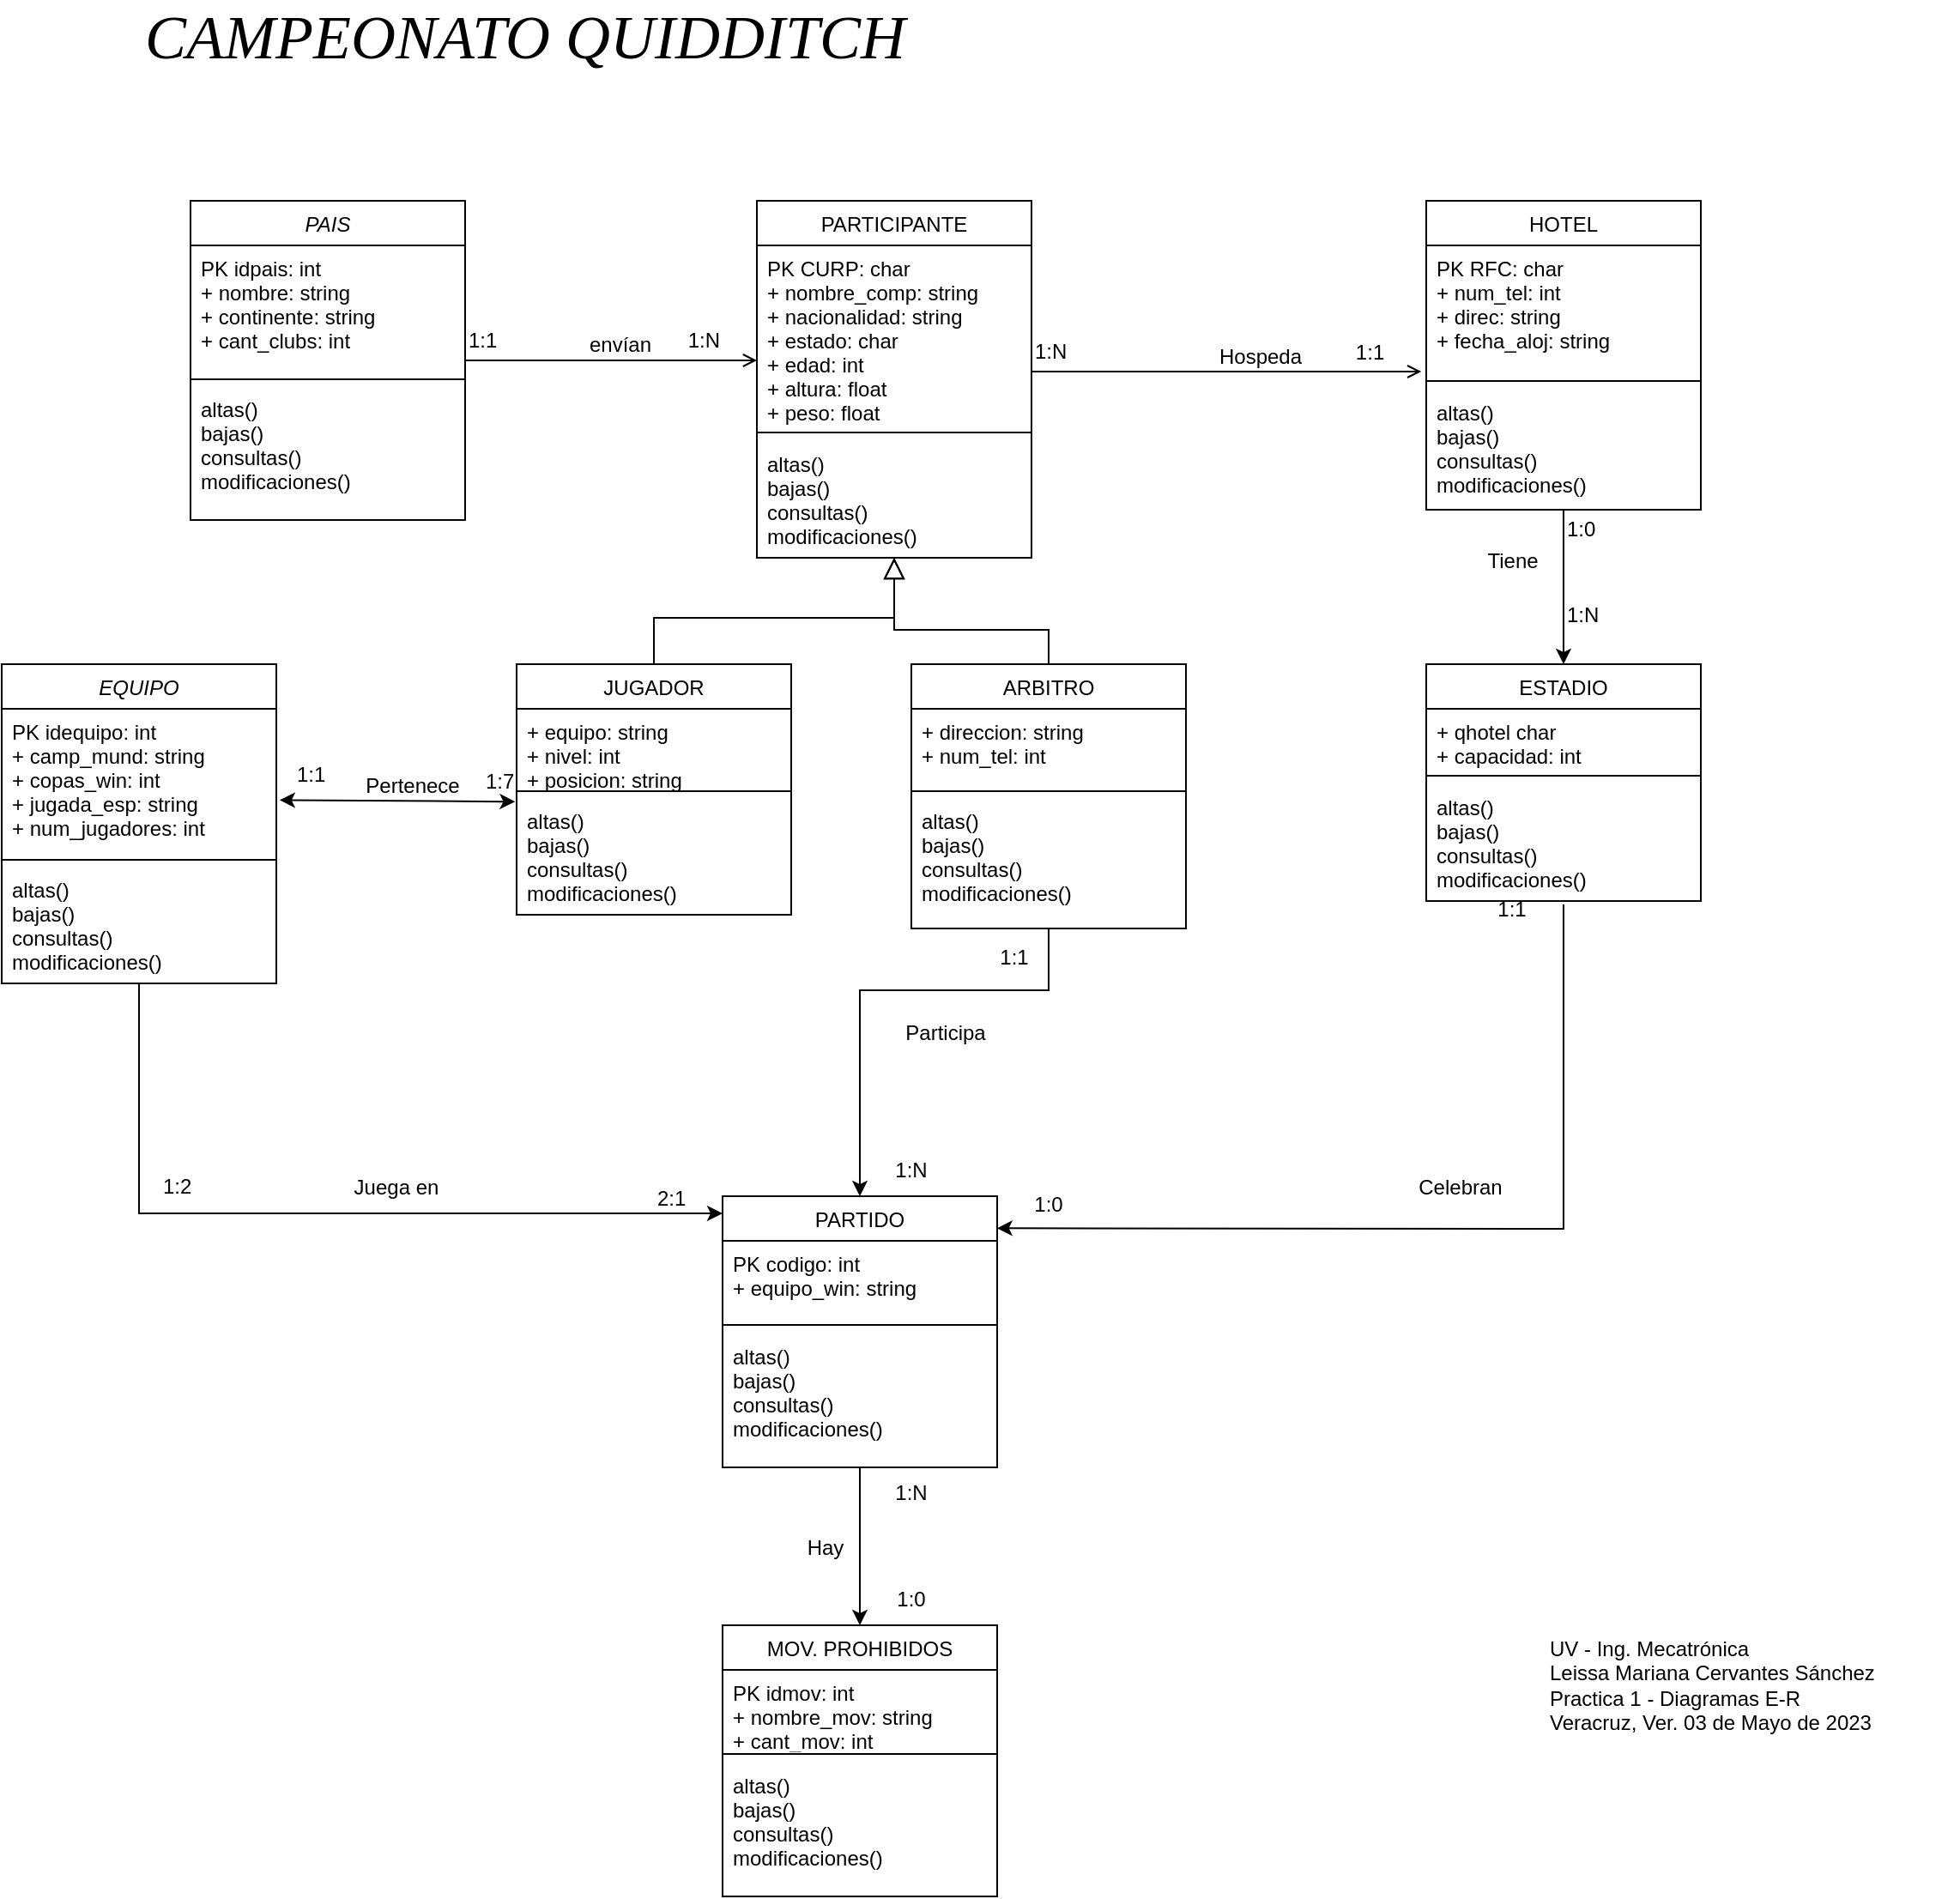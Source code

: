<mxfile version="20.8.16" type="device"><diagram id="C5RBs43oDa-KdzZeNtuy" name="Page-1"><mxGraphModel dx="1573" dy="936" grid="1" gridSize="10" guides="1" tooltips="1" connect="1" arrows="1" fold="1" page="1" pageScale="1" pageWidth="827" pageHeight="1169" math="0" shadow="0"><root><mxCell id="WIyWlLk6GJQsqaUBKTNV-0"/><mxCell id="WIyWlLk6GJQsqaUBKTNV-1" parent="WIyWlLk6GJQsqaUBKTNV-0"/><mxCell id="zkfFHV4jXpPFQw0GAbJ--0" value="PAIS" style="swimlane;fontStyle=2;align=center;verticalAlign=top;childLayout=stackLayout;horizontal=1;startSize=26;horizontalStack=0;resizeParent=1;resizeLast=0;collapsible=1;marginBottom=0;rounded=0;shadow=0;strokeWidth=1;" parent="WIyWlLk6GJQsqaUBKTNV-1" vertex="1"><mxGeometry x="440" y="160" width="160" height="186" as="geometry"><mxRectangle x="230" y="140" width="160" height="26" as="alternateBounds"/></mxGeometry></mxCell><mxCell id="zkfFHV4jXpPFQw0GAbJ--1" value="PK idpais: int&#10;+ nombre: string&#10;+ continente: string&#10;+ cant_clubs: int" style="text;align=left;verticalAlign=top;spacingLeft=4;spacingRight=4;overflow=hidden;rotatable=0;points=[[0,0.5],[1,0.5]];portConstraint=eastwest;" parent="zkfFHV4jXpPFQw0GAbJ--0" vertex="1"><mxGeometry y="26" width="160" height="74" as="geometry"/></mxCell><mxCell id="zkfFHV4jXpPFQw0GAbJ--4" value="" style="line;html=1;strokeWidth=1;align=left;verticalAlign=middle;spacingTop=-1;spacingLeft=3;spacingRight=3;rotatable=0;labelPosition=right;points=[];portConstraint=eastwest;" parent="zkfFHV4jXpPFQw0GAbJ--0" vertex="1"><mxGeometry y="100" width="160" height="8" as="geometry"/></mxCell><mxCell id="zkfFHV4jXpPFQw0GAbJ--5" value="altas()&#10;bajas()&#10;consultas()&#10;modificaciones()&#10;" style="text;align=left;verticalAlign=top;spacingLeft=4;spacingRight=4;overflow=hidden;rotatable=0;points=[[0,0.5],[1,0.5]];portConstraint=eastwest;" parent="zkfFHV4jXpPFQw0GAbJ--0" vertex="1"><mxGeometry y="108" width="160" height="68" as="geometry"/></mxCell><mxCell id="zkfFHV4jXpPFQw0GAbJ--6" value="ARBITRO" style="swimlane;fontStyle=0;align=center;verticalAlign=top;childLayout=stackLayout;horizontal=1;startSize=26;horizontalStack=0;resizeParent=1;resizeLast=0;collapsible=1;marginBottom=0;rounded=0;shadow=0;strokeWidth=1;" parent="WIyWlLk6GJQsqaUBKTNV-1" vertex="1"><mxGeometry x="860" y="430" width="160" height="154" as="geometry"><mxRectangle x="130" y="380" width="160" height="26" as="alternateBounds"/></mxGeometry></mxCell><mxCell id="zkfFHV4jXpPFQw0GAbJ--7" value="+ direccion: string&#10;+ num_tel: int" style="text;align=left;verticalAlign=top;spacingLeft=4;spacingRight=4;overflow=hidden;rotatable=0;points=[[0,0.5],[1,0.5]];portConstraint=eastwest;" parent="zkfFHV4jXpPFQw0GAbJ--6" vertex="1"><mxGeometry y="26" width="160" height="44" as="geometry"/></mxCell><mxCell id="zkfFHV4jXpPFQw0GAbJ--9" value="" style="line;html=1;strokeWidth=1;align=left;verticalAlign=middle;spacingTop=-1;spacingLeft=3;spacingRight=3;rotatable=0;labelPosition=right;points=[];portConstraint=eastwest;" parent="zkfFHV4jXpPFQw0GAbJ--6" vertex="1"><mxGeometry y="70" width="160" height="8" as="geometry"/></mxCell><mxCell id="J_lBXQi0GogTn-Yg6KlP-18" value="altas()&#10;bajas()&#10;consultas()&#10;modificaciones()&#10;" style="text;align=left;verticalAlign=top;spacingLeft=4;spacingRight=4;overflow=hidden;rotatable=0;points=[[0,0.5],[1,0.5]];portConstraint=eastwest;" parent="zkfFHV4jXpPFQw0GAbJ--6" vertex="1"><mxGeometry y="78" width="160" height="68" as="geometry"/></mxCell><mxCell id="zkfFHV4jXpPFQw0GAbJ--12" value="" style="endArrow=block;endSize=10;endFill=0;shadow=0;strokeWidth=1;rounded=0;edgeStyle=elbowEdgeStyle;elbow=vertical;entryX=0.5;entryY=1;entryDx=0;entryDy=0;" parent="WIyWlLk6GJQsqaUBKTNV-1" source="zkfFHV4jXpPFQw0GAbJ--6" target="zkfFHV4jXpPFQw0GAbJ--17" edge="1"><mxGeometry width="160" relative="1" as="geometry"><mxPoint x="600" y="303" as="sourcePoint"/><mxPoint x="600" y="303" as="targetPoint"/><Array as="points"><mxPoint x="940" y="410"/></Array></mxGeometry></mxCell><mxCell id="zkfFHV4jXpPFQw0GAbJ--13" value="JUGADOR" style="swimlane;fontStyle=0;align=center;verticalAlign=top;childLayout=stackLayout;horizontal=1;startSize=26;horizontalStack=0;resizeParent=1;resizeLast=0;collapsible=1;marginBottom=0;rounded=0;shadow=0;strokeWidth=1;" parent="WIyWlLk6GJQsqaUBKTNV-1" vertex="1"><mxGeometry x="630" y="430" width="160" height="146" as="geometry"><mxRectangle x="340" y="380" width="170" height="26" as="alternateBounds"/></mxGeometry></mxCell><mxCell id="zkfFHV4jXpPFQw0GAbJ--14" value="+ equipo: string&#10;+ nivel: int&#10;+ posicion: string&#10;" style="text;align=left;verticalAlign=top;spacingLeft=4;spacingRight=4;overflow=hidden;rotatable=0;points=[[0,0.5],[1,0.5]];portConstraint=eastwest;" parent="zkfFHV4jXpPFQw0GAbJ--13" vertex="1"><mxGeometry y="26" width="160" height="44" as="geometry"/></mxCell><mxCell id="zkfFHV4jXpPFQw0GAbJ--15" value="" style="line;html=1;strokeWidth=1;align=left;verticalAlign=middle;spacingTop=-1;spacingLeft=3;spacingRight=3;rotatable=0;labelPosition=right;points=[];portConstraint=eastwest;" parent="zkfFHV4jXpPFQw0GAbJ--13" vertex="1"><mxGeometry y="70" width="160" height="8" as="geometry"/></mxCell><mxCell id="J_lBXQi0GogTn-Yg6KlP-17" value="altas()&#10;bajas()&#10;consultas()&#10;modificaciones()&#10;" style="text;align=left;verticalAlign=top;spacingLeft=4;spacingRight=4;overflow=hidden;rotatable=0;points=[[0,0.5],[1,0.5]];portConstraint=eastwest;" parent="zkfFHV4jXpPFQw0GAbJ--13" vertex="1"><mxGeometry y="78" width="160" height="68" as="geometry"/></mxCell><mxCell id="zkfFHV4jXpPFQw0GAbJ--16" value="" style="endArrow=block;endSize=10;endFill=0;shadow=0;strokeWidth=1;rounded=0;edgeStyle=elbowEdgeStyle;elbow=vertical;entryX=0.5;entryY=1;entryDx=0;entryDy=0;" parent="WIyWlLk6GJQsqaUBKTNV-1" source="zkfFHV4jXpPFQw0GAbJ--13" target="zkfFHV4jXpPFQw0GAbJ--17" edge="1"><mxGeometry width="160" relative="1" as="geometry"><mxPoint x="610" y="473" as="sourcePoint"/><mxPoint x="710" y="371" as="targetPoint"/><Array as="points"><mxPoint x="800" y="403"/></Array></mxGeometry></mxCell><mxCell id="zkfFHV4jXpPFQw0GAbJ--17" value="PARTICIPANTE" style="swimlane;fontStyle=0;align=center;verticalAlign=top;childLayout=stackLayout;horizontal=1;startSize=26;horizontalStack=0;resizeParent=1;resizeLast=0;collapsible=1;marginBottom=0;rounded=0;shadow=0;strokeWidth=1;" parent="WIyWlLk6GJQsqaUBKTNV-1" vertex="1"><mxGeometry x="770" y="160" width="160" height="208" as="geometry"><mxRectangle x="550" y="140" width="160" height="26" as="alternateBounds"/></mxGeometry></mxCell><mxCell id="zkfFHV4jXpPFQw0GAbJ--18" value="PK CURP: char&#10;+ nombre_comp: string&#10;+ nacionalidad: string&#10;+ estado: char&#10;+ edad: int&#10;+ altura: float&#10;+ peso: float" style="text;align=left;verticalAlign=top;spacingLeft=4;spacingRight=4;overflow=hidden;rotatable=0;points=[[0,0.5],[1,0.5]];portConstraint=eastwest;" parent="zkfFHV4jXpPFQw0GAbJ--17" vertex="1"><mxGeometry y="26" width="160" height="104" as="geometry"/></mxCell><mxCell id="zkfFHV4jXpPFQw0GAbJ--23" value="" style="line;html=1;strokeWidth=1;align=left;verticalAlign=middle;spacingTop=-1;spacingLeft=3;spacingRight=3;rotatable=0;labelPosition=right;points=[];portConstraint=eastwest;" parent="zkfFHV4jXpPFQw0GAbJ--17" vertex="1"><mxGeometry y="130" width="160" height="10" as="geometry"/></mxCell><mxCell id="J_lBXQi0GogTn-Yg6KlP-0" value="altas()&#10;bajas()&#10;consultas()&#10;modificaciones()&#10;" style="text;align=left;verticalAlign=top;spacingLeft=4;spacingRight=4;overflow=hidden;rotatable=0;points=[[0,0.5],[1,0.5]];portConstraint=eastwest;" parent="zkfFHV4jXpPFQw0GAbJ--17" vertex="1"><mxGeometry y="140" width="160" height="68" as="geometry"/></mxCell><mxCell id="zkfFHV4jXpPFQw0GAbJ--26" value="" style="endArrow=open;shadow=0;strokeWidth=1;rounded=0;endFill=1;edgeStyle=elbowEdgeStyle;elbow=vertical;" parent="WIyWlLk6GJQsqaUBKTNV-1" source="zkfFHV4jXpPFQw0GAbJ--0" target="zkfFHV4jXpPFQw0GAbJ--17" edge="1"><mxGeometry x="0.5" y="41" relative="1" as="geometry"><mxPoint x="780" y="292" as="sourcePoint"/><mxPoint x="940" y="292" as="targetPoint"/><mxPoint x="-40" y="32" as="offset"/></mxGeometry></mxCell><mxCell id="zkfFHV4jXpPFQw0GAbJ--27" value="1:1" style="resizable=0;align=left;verticalAlign=bottom;labelBackgroundColor=none;fontSize=12;" parent="zkfFHV4jXpPFQw0GAbJ--26" connectable="0" vertex="1"><mxGeometry x="-1" relative="1" as="geometry"><mxPoint y="-3" as="offset"/></mxGeometry></mxCell><mxCell id="zkfFHV4jXpPFQw0GAbJ--28" value="1:N" style="resizable=0;align=right;verticalAlign=bottom;labelBackgroundColor=none;fontSize=12;" parent="zkfFHV4jXpPFQw0GAbJ--26" connectable="0" vertex="1"><mxGeometry x="1" relative="1" as="geometry"><mxPoint x="-20" y="-3" as="offset"/></mxGeometry></mxCell><mxCell id="zkfFHV4jXpPFQw0GAbJ--29" value="envían" style="text;html=1;resizable=0;points=[];;align=center;verticalAlign=middle;labelBackgroundColor=none;rounded=0;shadow=0;strokeWidth=1;fontSize=12;" parent="zkfFHV4jXpPFQw0GAbJ--26" vertex="1" connectable="0"><mxGeometry x="0.5" y="49" relative="1" as="geometry"><mxPoint x="-38" y="40" as="offset"/></mxGeometry></mxCell><mxCell id="J_lBXQi0GogTn-Yg6KlP-1" value="" style="endArrow=open;shadow=0;strokeWidth=1;rounded=0;endFill=1;edgeStyle=elbowEdgeStyle;elbow=vertical;entryX=-0.018;entryY=0.998;entryDx=0;entryDy=0;entryPerimeter=0;" parent="WIyWlLk6GJQsqaUBKTNV-1" target="J_lBXQi0GogTn-Yg6KlP-6" edge="1"><mxGeometry x="0.5" y="41" relative="1" as="geometry"><mxPoint x="930" y="259.549" as="sourcePoint"/><mxPoint x="1100" y="259.549" as="targetPoint"/><mxPoint x="-40" y="32" as="offset"/></mxGeometry></mxCell><mxCell id="J_lBXQi0GogTn-Yg6KlP-2" value="1:N" style="resizable=0;align=left;verticalAlign=bottom;labelBackgroundColor=none;fontSize=12;" parent="J_lBXQi0GogTn-Yg6KlP-1" connectable="0" vertex="1"><mxGeometry x="-1" relative="1" as="geometry"><mxPoint y="-3" as="offset"/></mxGeometry></mxCell><mxCell id="J_lBXQi0GogTn-Yg6KlP-3" value="1:1" style="resizable=0;align=right;verticalAlign=bottom;labelBackgroundColor=none;fontSize=12;" parent="J_lBXQi0GogTn-Yg6KlP-1" connectable="0" vertex="1"><mxGeometry x="1" relative="1" as="geometry"><mxPoint x="-20" y="-3" as="offset"/></mxGeometry></mxCell><mxCell id="J_lBXQi0GogTn-Yg6KlP-4" value="Hospeda" style="text;html=1;resizable=0;points=[];;align=center;verticalAlign=middle;labelBackgroundColor=none;rounded=0;shadow=0;strokeWidth=1;fontSize=12;" parent="J_lBXQi0GogTn-Yg6KlP-1" vertex="1" connectable="0"><mxGeometry x="0.5" y="49" relative="1" as="geometry"><mxPoint x="-38" y="40" as="offset"/></mxGeometry></mxCell><mxCell id="J_lBXQi0GogTn-Yg6KlP-13" value="" style="edgeStyle=orthogonalEdgeStyle;rounded=0;orthogonalLoop=1;jettySize=auto;html=1;entryX=0.5;entryY=0;entryDx=0;entryDy=0;" parent="WIyWlLk6GJQsqaUBKTNV-1" source="J_lBXQi0GogTn-Yg6KlP-5" target="J_lBXQi0GogTn-Yg6KlP-9" edge="1"><mxGeometry relative="1" as="geometry"/></mxCell><mxCell id="J_lBXQi0GogTn-Yg6KlP-5" value="HOTEL" style="swimlane;fontStyle=0;align=center;verticalAlign=top;childLayout=stackLayout;horizontal=1;startSize=26;horizontalStack=0;resizeParent=1;resizeLast=0;collapsible=1;marginBottom=0;rounded=0;shadow=0;strokeWidth=1;" parent="WIyWlLk6GJQsqaUBKTNV-1" vertex="1"><mxGeometry x="1160" y="160" width="160" height="180" as="geometry"><mxRectangle x="550" y="140" width="160" height="26" as="alternateBounds"/></mxGeometry></mxCell><mxCell id="J_lBXQi0GogTn-Yg6KlP-6" value="PK RFC: char&#10;+ num_tel: int&#10;+ direc: string&#10;+ fecha_aloj: string" style="text;align=left;verticalAlign=top;spacingLeft=4;spacingRight=4;overflow=hidden;rotatable=0;points=[[0,0.5],[1,0.5]];portConstraint=eastwest;" parent="J_lBXQi0GogTn-Yg6KlP-5" vertex="1"><mxGeometry y="26" width="160" height="74" as="geometry"/></mxCell><mxCell id="J_lBXQi0GogTn-Yg6KlP-7" value="" style="line;html=1;strokeWidth=1;align=left;verticalAlign=middle;spacingTop=-1;spacingLeft=3;spacingRight=3;rotatable=0;labelPosition=right;points=[];portConstraint=eastwest;" parent="J_lBXQi0GogTn-Yg6KlP-5" vertex="1"><mxGeometry y="100" width="160" height="10" as="geometry"/></mxCell><mxCell id="J_lBXQi0GogTn-Yg6KlP-8" value="altas()&#10;bajas()&#10;consultas()&#10;modificaciones()&#10;" style="text;align=left;verticalAlign=top;spacingLeft=4;spacingRight=4;overflow=hidden;rotatable=0;points=[[0,0.5],[1,0.5]];portConstraint=eastwest;" parent="J_lBXQi0GogTn-Yg6KlP-5" vertex="1"><mxGeometry y="110" width="160" height="68" as="geometry"/></mxCell><mxCell id="J_lBXQi0GogTn-Yg6KlP-9" value="ESTADIO" style="swimlane;fontStyle=0;align=center;verticalAlign=top;childLayout=stackLayout;horizontal=1;startSize=26;horizontalStack=0;resizeParent=1;resizeLast=0;collapsible=1;marginBottom=0;rounded=0;shadow=0;strokeWidth=1;" parent="WIyWlLk6GJQsqaUBKTNV-1" vertex="1"><mxGeometry x="1160" y="430" width="160" height="138" as="geometry"><mxRectangle x="550" y="140" width="160" height="26" as="alternateBounds"/></mxGeometry></mxCell><mxCell id="J_lBXQi0GogTn-Yg6KlP-10" value="+ qhotel char&#10;+ capacidad: int" style="text;align=left;verticalAlign=top;spacingLeft=4;spacingRight=4;overflow=hidden;rotatable=0;points=[[0,0.5],[1,0.5]];portConstraint=eastwest;" parent="J_lBXQi0GogTn-Yg6KlP-9" vertex="1"><mxGeometry y="26" width="160" height="34" as="geometry"/></mxCell><mxCell id="J_lBXQi0GogTn-Yg6KlP-11" value="" style="line;html=1;strokeWidth=1;align=left;verticalAlign=middle;spacingTop=-1;spacingLeft=3;spacingRight=3;rotatable=0;labelPosition=right;points=[];portConstraint=eastwest;" parent="J_lBXQi0GogTn-Yg6KlP-9" vertex="1"><mxGeometry y="60" width="160" height="10" as="geometry"/></mxCell><mxCell id="J_lBXQi0GogTn-Yg6KlP-12" value="altas()&#10;bajas()&#10;consultas()&#10;modificaciones()&#10;" style="text;align=left;verticalAlign=top;spacingLeft=4;spacingRight=4;overflow=hidden;rotatable=0;points=[[0,0.5],[1,0.5]];portConstraint=eastwest;" parent="J_lBXQi0GogTn-Yg6KlP-9" vertex="1"><mxGeometry y="70" width="160" height="68" as="geometry"/></mxCell><mxCell id="J_lBXQi0GogTn-Yg6KlP-14" value="1:0" style="resizable=0;align=left;verticalAlign=bottom;labelBackgroundColor=none;fontSize=12;" parent="WIyWlLk6GJQsqaUBKTNV-1" connectable="0" vertex="1"><mxGeometry x="1240.004" y="360.003" as="geometry"/></mxCell><mxCell id="J_lBXQi0GogTn-Yg6KlP-15" value="1:N" style="resizable=0;align=left;verticalAlign=bottom;labelBackgroundColor=none;fontSize=12;" parent="WIyWlLk6GJQsqaUBKTNV-1" connectable="0" vertex="1"><mxGeometry x="1240.004" y="410.003" as="geometry"/></mxCell><mxCell id="J_lBXQi0GogTn-Yg6KlP-16" value="Tiene" style="text;html=1;resizable=0;points=[];;align=center;verticalAlign=middle;labelBackgroundColor=none;rounded=0;shadow=0;strokeWidth=1;fontSize=12;" parent="WIyWlLk6GJQsqaUBKTNV-1" vertex="1" connectable="0"><mxGeometry x="1210.003" y="370.003" as="geometry"/></mxCell><mxCell id="J_lBXQi0GogTn-Yg6KlP-19" value="EQUIPO" style="swimlane;fontStyle=2;align=center;verticalAlign=top;childLayout=stackLayout;horizontal=1;startSize=26;horizontalStack=0;resizeParent=1;resizeLast=0;collapsible=1;marginBottom=0;rounded=0;shadow=0;strokeWidth=1;" parent="WIyWlLk6GJQsqaUBKTNV-1" vertex="1"><mxGeometry x="330" y="430" width="160" height="186" as="geometry"><mxRectangle x="230" y="140" width="160" height="26" as="alternateBounds"/></mxGeometry></mxCell><mxCell id="J_lBXQi0GogTn-Yg6KlP-20" value="PK idequipo: int&#10;+ camp_mund: string&#10;+ copas_win: int&#10;+ jugada_esp: string&#10;+ num_jugadores: int" style="text;align=left;verticalAlign=top;spacingLeft=4;spacingRight=4;overflow=hidden;rotatable=0;points=[[0,0.5],[1,0.5]];portConstraint=eastwest;" parent="J_lBXQi0GogTn-Yg6KlP-19" vertex="1"><mxGeometry y="26" width="160" height="84" as="geometry"/></mxCell><mxCell id="J_lBXQi0GogTn-Yg6KlP-21" value="" style="line;html=1;strokeWidth=1;align=left;verticalAlign=middle;spacingTop=-1;spacingLeft=3;spacingRight=3;rotatable=0;labelPosition=right;points=[];portConstraint=eastwest;" parent="J_lBXQi0GogTn-Yg6KlP-19" vertex="1"><mxGeometry y="110" width="160" height="8" as="geometry"/></mxCell><mxCell id="J_lBXQi0GogTn-Yg6KlP-22" value="altas()&#10;bajas()&#10;consultas()&#10;modificaciones()&#10;" style="text;align=left;verticalAlign=top;spacingLeft=4;spacingRight=4;overflow=hidden;rotatable=0;points=[[0,0.5],[1,0.5]];portConstraint=eastwest;" parent="J_lBXQi0GogTn-Yg6KlP-19" vertex="1"><mxGeometry y="118" width="160" height="68" as="geometry"/></mxCell><mxCell id="J_lBXQi0GogTn-Yg6KlP-23" value="" style="endArrow=classic;startArrow=classic;html=1;rounded=0;exitX=1.012;exitY=0.633;exitDx=0;exitDy=0;exitPerimeter=0;entryX=-0.005;entryY=0.031;entryDx=0;entryDy=0;entryPerimeter=0;" parent="WIyWlLk6GJQsqaUBKTNV-1" source="J_lBXQi0GogTn-Yg6KlP-20" target="J_lBXQi0GogTn-Yg6KlP-17" edge="1"><mxGeometry width="50" height="50" relative="1" as="geometry"><mxPoint x="600" y="480" as="sourcePoint"/><mxPoint x="650" y="430" as="targetPoint"/></mxGeometry></mxCell><mxCell id="J_lBXQi0GogTn-Yg6KlP-24" value="Pertenece" style="text;html=1;resizable=0;points=[];;align=center;verticalAlign=middle;labelBackgroundColor=none;rounded=0;shadow=0;strokeWidth=1;fontSize=12;" parent="WIyWlLk6GJQsqaUBKTNV-1" vertex="1" connectable="0"><mxGeometry x="690.003" y="270.005" as="geometry"><mxPoint x="-121" y="231" as="offset"/></mxGeometry></mxCell><mxCell id="J_lBXQi0GogTn-Yg6KlP-25" value="1:1" style="resizable=0;align=left;verticalAlign=bottom;labelBackgroundColor=none;fontSize=12;" parent="WIyWlLk6GJQsqaUBKTNV-1" connectable="0" vertex="1"><mxGeometry x="500" y="503.005" as="geometry"/></mxCell><mxCell id="J_lBXQi0GogTn-Yg6KlP-26" value="1:7" style="resizable=0;align=left;verticalAlign=bottom;labelBackgroundColor=none;fontSize=12;" parent="WIyWlLk6GJQsqaUBKTNV-1" connectable="0" vertex="1"><mxGeometry x="610" y="507.005" as="geometry"/></mxCell><mxCell id="J_lBXQi0GogTn-Yg6KlP-27" value="PARTIDO" style="swimlane;fontStyle=0;align=center;verticalAlign=top;childLayout=stackLayout;horizontal=1;startSize=26;horizontalStack=0;resizeParent=1;resizeLast=0;collapsible=1;marginBottom=0;rounded=0;shadow=0;strokeWidth=1;" parent="WIyWlLk6GJQsqaUBKTNV-1" vertex="1"><mxGeometry x="750" y="740" width="160" height="158" as="geometry"><mxRectangle x="550" y="140" width="160" height="26" as="alternateBounds"/></mxGeometry></mxCell><mxCell id="J_lBXQi0GogTn-Yg6KlP-28" value="PK codigo: int&#10;+ equipo_win: string" style="text;align=left;verticalAlign=top;spacingLeft=4;spacingRight=4;overflow=hidden;rotatable=0;points=[[0,0.5],[1,0.5]];portConstraint=eastwest;" parent="J_lBXQi0GogTn-Yg6KlP-27" vertex="1"><mxGeometry y="26" width="160" height="44" as="geometry"/></mxCell><mxCell id="J_lBXQi0GogTn-Yg6KlP-29" value="" style="line;html=1;strokeWidth=1;align=left;verticalAlign=middle;spacingTop=-1;spacingLeft=3;spacingRight=3;rotatable=0;labelPosition=right;points=[];portConstraint=eastwest;" parent="J_lBXQi0GogTn-Yg6KlP-27" vertex="1"><mxGeometry y="70" width="160" height="10" as="geometry"/></mxCell><mxCell id="J_lBXQi0GogTn-Yg6KlP-30" value="altas()&#10;bajas()&#10;consultas()&#10;modificaciones()&#10;" style="text;align=left;verticalAlign=top;spacingLeft=4;spacingRight=4;overflow=hidden;rotatable=0;points=[[0,0.5],[1,0.5]];portConstraint=eastwest;" parent="J_lBXQi0GogTn-Yg6KlP-27" vertex="1"><mxGeometry y="80" width="160" height="68" as="geometry"/></mxCell><mxCell id="J_lBXQi0GogTn-Yg6KlP-31" style="edgeStyle=orthogonalEdgeStyle;rounded=0;orthogonalLoop=1;jettySize=auto;html=1;" parent="WIyWlLk6GJQsqaUBKTNV-1" source="J_lBXQi0GogTn-Yg6KlP-22" target="J_lBXQi0GogTn-Yg6KlP-27" edge="1"><mxGeometry relative="1" as="geometry"><Array as="points"><mxPoint x="410" y="750"/></Array></mxGeometry></mxCell><mxCell id="J_lBXQi0GogTn-Yg6KlP-32" style="edgeStyle=orthogonalEdgeStyle;rounded=0;orthogonalLoop=1;jettySize=auto;html=1;entryX=0.5;entryY=0;entryDx=0;entryDy=0;" parent="WIyWlLk6GJQsqaUBKTNV-1" target="J_lBXQi0GogTn-Yg6KlP-27" edge="1"><mxGeometry relative="1" as="geometry"><mxPoint x="940.0" y="584.0" as="sourcePoint"/><mxPoint x="1280" y="718" as="targetPoint"/><Array as="points"><mxPoint x="940" y="620"/><mxPoint x="830" y="620"/></Array></mxGeometry></mxCell><mxCell id="J_lBXQi0GogTn-Yg6KlP-34" value="Juega en" style="text;html=1;strokeColor=none;fillColor=none;align=center;verticalAlign=middle;whiteSpace=wrap;rounded=0;" parent="WIyWlLk6GJQsqaUBKTNV-1" vertex="1"><mxGeometry x="530" y="720" width="60" height="30" as="geometry"/></mxCell><mxCell id="J_lBXQi0GogTn-Yg6KlP-35" value="2:1" style="resizable=0;align=left;verticalAlign=bottom;labelBackgroundColor=none;fontSize=12;" parent="WIyWlLk6GJQsqaUBKTNV-1" connectable="0" vertex="1"><mxGeometry x="710" y="750.005" as="geometry"/></mxCell><mxCell id="J_lBXQi0GogTn-Yg6KlP-36" value="1:2" style="resizable=0;align=left;verticalAlign=bottom;labelBackgroundColor=none;fontSize=12;" parent="WIyWlLk6GJQsqaUBKTNV-1" connectable="0" vertex="1"><mxGeometry x="520" y="530.005" as="geometry"><mxPoint x="-98" y="213" as="offset"/></mxGeometry></mxCell><mxCell id="J_lBXQi0GogTn-Yg6KlP-37" value="Participa" style="text;html=1;strokeColor=none;fillColor=none;align=center;verticalAlign=middle;whiteSpace=wrap;rounded=0;" parent="WIyWlLk6GJQsqaUBKTNV-1" vertex="1"><mxGeometry x="850" y="630" width="60" height="30" as="geometry"/></mxCell><mxCell id="J_lBXQi0GogTn-Yg6KlP-39" value="1:N" style="text;html=1;strokeColor=none;fillColor=none;align=center;verticalAlign=middle;whiteSpace=wrap;rounded=0;" parent="WIyWlLk6GJQsqaUBKTNV-1" vertex="1"><mxGeometry x="830" y="710" width="60" height="30" as="geometry"/></mxCell><mxCell id="J_lBXQi0GogTn-Yg6KlP-40" value="1:1" style="text;html=1;strokeColor=none;fillColor=none;align=center;verticalAlign=middle;whiteSpace=wrap;rounded=0;" parent="WIyWlLk6GJQsqaUBKTNV-1" vertex="1"><mxGeometry x="890" y="586" width="60" height="30" as="geometry"/></mxCell><mxCell id="J_lBXQi0GogTn-Yg6KlP-41" value="" style="endArrow=classic;html=1;rounded=0;exitX=0.5;exitY=1.029;exitDx=0;exitDy=0;exitPerimeter=0;entryX=0.999;entryY=0.118;entryDx=0;entryDy=0;entryPerimeter=0;" parent="WIyWlLk6GJQsqaUBKTNV-1" source="J_lBXQi0GogTn-Yg6KlP-12" target="J_lBXQi0GogTn-Yg6KlP-27" edge="1"><mxGeometry width="50" height="50" relative="1" as="geometry"><mxPoint x="1060" y="640" as="sourcePoint"/><mxPoint x="1110" y="590" as="targetPoint"/><Array as="points"><mxPoint x="1240" y="759"/></Array></mxGeometry></mxCell><mxCell id="J_lBXQi0GogTn-Yg6KlP-42" value="1:1" style="text;html=1;strokeColor=none;fillColor=none;align=center;verticalAlign=middle;whiteSpace=wrap;rounded=0;" parent="WIyWlLk6GJQsqaUBKTNV-1" vertex="1"><mxGeometry x="1180" y="558" width="60" height="30" as="geometry"/></mxCell><mxCell id="J_lBXQi0GogTn-Yg6KlP-43" value="1:0" style="text;html=1;strokeColor=none;fillColor=none;align=center;verticalAlign=middle;whiteSpace=wrap;rounded=0;" parent="WIyWlLk6GJQsqaUBKTNV-1" vertex="1"><mxGeometry x="910" y="730" width="60" height="30" as="geometry"/></mxCell><mxCell id="J_lBXQi0GogTn-Yg6KlP-44" value="Celebran" style="text;html=1;strokeColor=none;fillColor=none;align=center;verticalAlign=middle;whiteSpace=wrap;rounded=0;" parent="WIyWlLk6GJQsqaUBKTNV-1" vertex="1"><mxGeometry x="1150" y="720" width="60" height="30" as="geometry"/></mxCell><mxCell id="J_lBXQi0GogTn-Yg6KlP-45" value="MOV. PROHIBIDOS" style="swimlane;fontStyle=0;align=center;verticalAlign=top;childLayout=stackLayout;horizontal=1;startSize=26;horizontalStack=0;resizeParent=1;resizeLast=0;collapsible=1;marginBottom=0;rounded=0;shadow=0;strokeWidth=1;" parent="WIyWlLk6GJQsqaUBKTNV-1" vertex="1"><mxGeometry x="750" y="990" width="160" height="158" as="geometry"><mxRectangle x="550" y="140" width="160" height="26" as="alternateBounds"/></mxGeometry></mxCell><mxCell id="J_lBXQi0GogTn-Yg6KlP-46" value="PK idmov: int&#10;+ nombre_mov: string&#10;+ cant_mov: int" style="text;align=left;verticalAlign=top;spacingLeft=4;spacingRight=4;overflow=hidden;rotatable=0;points=[[0,0.5],[1,0.5]];portConstraint=eastwest;" parent="J_lBXQi0GogTn-Yg6KlP-45" vertex="1"><mxGeometry y="26" width="160" height="44" as="geometry"/></mxCell><mxCell id="J_lBXQi0GogTn-Yg6KlP-47" value="" style="line;html=1;strokeWidth=1;align=left;verticalAlign=middle;spacingTop=-1;spacingLeft=3;spacingRight=3;rotatable=0;labelPosition=right;points=[];portConstraint=eastwest;" parent="J_lBXQi0GogTn-Yg6KlP-45" vertex="1"><mxGeometry y="70" width="160" height="10" as="geometry"/></mxCell><mxCell id="J_lBXQi0GogTn-Yg6KlP-48" value="altas()&#10;bajas()&#10;consultas()&#10;modificaciones()&#10;" style="text;align=left;verticalAlign=top;spacingLeft=4;spacingRight=4;overflow=hidden;rotatable=0;points=[[0,0.5],[1,0.5]];portConstraint=eastwest;" parent="J_lBXQi0GogTn-Yg6KlP-45" vertex="1"><mxGeometry y="80" width="160" height="68" as="geometry"/></mxCell><mxCell id="J_lBXQi0GogTn-Yg6KlP-49" value="" style="endArrow=classic;html=1;rounded=0;exitX=0.5;exitY=1;exitDx=0;exitDy=0;entryX=0.5;entryY=0;entryDx=0;entryDy=0;" parent="WIyWlLk6GJQsqaUBKTNV-1" source="J_lBXQi0GogTn-Yg6KlP-27" target="J_lBXQi0GogTn-Yg6KlP-45" edge="1"><mxGeometry width="50" height="50" relative="1" as="geometry"><mxPoint x="890" y="1080" as="sourcePoint"/><mxPoint x="940" y="1030" as="targetPoint"/></mxGeometry></mxCell><mxCell id="J_lBXQi0GogTn-Yg6KlP-50" value="1:N" style="text;html=1;strokeColor=none;fillColor=none;align=center;verticalAlign=middle;whiteSpace=wrap;rounded=0;" parent="WIyWlLk6GJQsqaUBKTNV-1" vertex="1"><mxGeometry x="830" y="898" width="60" height="30" as="geometry"/></mxCell><mxCell id="J_lBXQi0GogTn-Yg6KlP-51" value="1:0" style="text;html=1;strokeColor=none;fillColor=none;align=center;verticalAlign=middle;whiteSpace=wrap;rounded=0;" parent="WIyWlLk6GJQsqaUBKTNV-1" vertex="1"><mxGeometry x="830" y="960" width="60" height="30" as="geometry"/></mxCell><mxCell id="J_lBXQi0GogTn-Yg6KlP-52" value="Hay" style="text;html=1;strokeColor=none;fillColor=none;align=center;verticalAlign=middle;whiteSpace=wrap;rounded=0;" parent="WIyWlLk6GJQsqaUBKTNV-1" vertex="1"><mxGeometry x="780" y="930" width="60" height="30" as="geometry"/></mxCell><mxCell id="J_lBXQi0GogTn-Yg6KlP-55" value="&lt;font face=&quot;Times New Roman&quot; style=&quot;font-size: 36px;&quot;&gt;&lt;i style=&quot;&quot;&gt;CAMPEONATO QUIDDITCH&lt;/i&gt;&lt;/font&gt;" style="text;html=1;strokeColor=none;fillColor=none;align=center;verticalAlign=middle;whiteSpace=wrap;rounded=0;" parent="WIyWlLk6GJQsqaUBKTNV-1" vertex="1"><mxGeometry x="330" y="50" width="610" height="30" as="geometry"/></mxCell><mxCell id="J_lBXQi0GogTn-Yg6KlP-56" value="UV - Ing. Mecatrónica&lt;br&gt;Leissa Mariana Cervantes Sánchez&lt;br&gt;Practica 1 - Diagramas E-R&lt;br&gt;&lt;div style=&quot;&quot;&gt;&lt;span style=&quot;background-color: initial;&quot;&gt;Veracruz, Ver. 03 de Mayo&amp;nbsp;&lt;/span&gt;&lt;span style=&quot;background-color: initial;&quot;&gt;de 2023&lt;/span&gt;&lt;/div&gt;" style="text;html=1;strokeColor=none;fillColor=none;align=left;verticalAlign=middle;whiteSpace=wrap;rounded=0;fontFamily=Helvetica;" parent="WIyWlLk6GJQsqaUBKTNV-1" vertex="1"><mxGeometry x="1230" y="970" width="240" height="110" as="geometry"/></mxCell></root></mxGraphModel></diagram></mxfile>